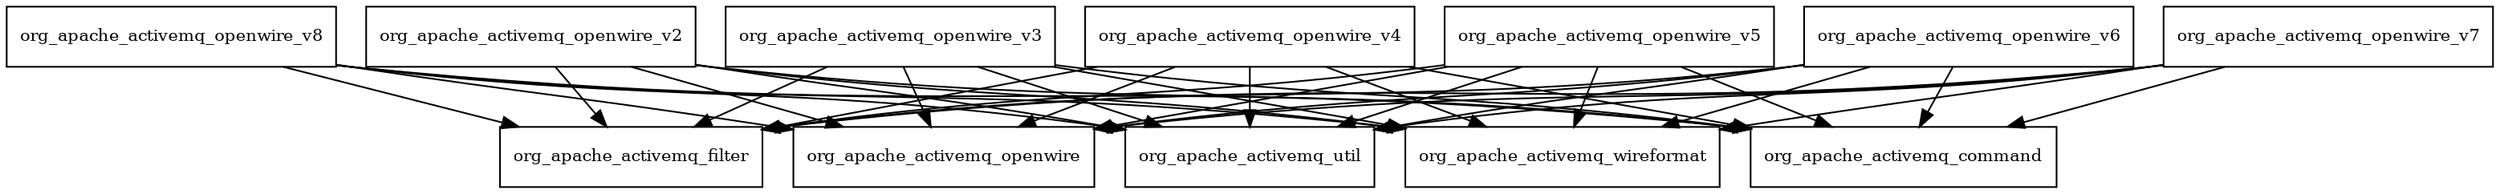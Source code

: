 digraph activemq_openwire_legacy_5_15_2_package_dependencies {
  node [shape = box, fontsize=10.0];
  org_apache_activemq_openwire_v2 -> org_apache_activemq_command;
  org_apache_activemq_openwire_v2 -> org_apache_activemq_filter;
  org_apache_activemq_openwire_v2 -> org_apache_activemq_openwire;
  org_apache_activemq_openwire_v2 -> org_apache_activemq_util;
  org_apache_activemq_openwire_v2 -> org_apache_activemq_wireformat;
  org_apache_activemq_openwire_v3 -> org_apache_activemq_command;
  org_apache_activemq_openwire_v3 -> org_apache_activemq_filter;
  org_apache_activemq_openwire_v3 -> org_apache_activemq_openwire;
  org_apache_activemq_openwire_v3 -> org_apache_activemq_util;
  org_apache_activemq_openwire_v3 -> org_apache_activemq_wireformat;
  org_apache_activemq_openwire_v4 -> org_apache_activemq_command;
  org_apache_activemq_openwire_v4 -> org_apache_activemq_filter;
  org_apache_activemq_openwire_v4 -> org_apache_activemq_openwire;
  org_apache_activemq_openwire_v4 -> org_apache_activemq_util;
  org_apache_activemq_openwire_v4 -> org_apache_activemq_wireformat;
  org_apache_activemq_openwire_v5 -> org_apache_activemq_command;
  org_apache_activemq_openwire_v5 -> org_apache_activemq_filter;
  org_apache_activemq_openwire_v5 -> org_apache_activemq_openwire;
  org_apache_activemq_openwire_v5 -> org_apache_activemq_util;
  org_apache_activemq_openwire_v5 -> org_apache_activemq_wireformat;
  org_apache_activemq_openwire_v6 -> org_apache_activemq_command;
  org_apache_activemq_openwire_v6 -> org_apache_activemq_filter;
  org_apache_activemq_openwire_v6 -> org_apache_activemq_openwire;
  org_apache_activemq_openwire_v6 -> org_apache_activemq_util;
  org_apache_activemq_openwire_v6 -> org_apache_activemq_wireformat;
  org_apache_activemq_openwire_v7 -> org_apache_activemq_command;
  org_apache_activemq_openwire_v7 -> org_apache_activemq_filter;
  org_apache_activemq_openwire_v7 -> org_apache_activemq_openwire;
  org_apache_activemq_openwire_v7 -> org_apache_activemq_util;
  org_apache_activemq_openwire_v7 -> org_apache_activemq_wireformat;
  org_apache_activemq_openwire_v8 -> org_apache_activemq_command;
  org_apache_activemq_openwire_v8 -> org_apache_activemq_filter;
  org_apache_activemq_openwire_v8 -> org_apache_activemq_openwire;
  org_apache_activemq_openwire_v8 -> org_apache_activemq_util;
  org_apache_activemq_openwire_v8 -> org_apache_activemq_wireformat;
}
